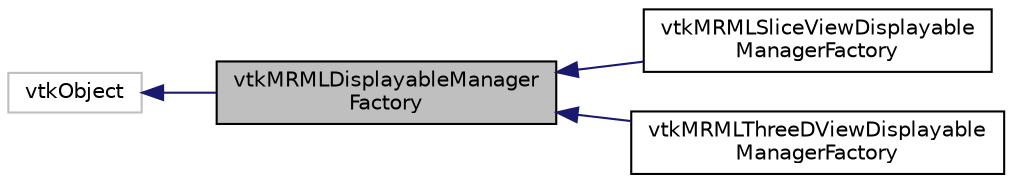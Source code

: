 digraph "vtkMRMLDisplayableManagerFactory"
{
  bgcolor="transparent";
  edge [fontname="Helvetica",fontsize="10",labelfontname="Helvetica",labelfontsize="10"];
  node [fontname="Helvetica",fontsize="10",shape=record];
  rankdir="LR";
  Node0 [label="vtkMRMLDisplayableManager\lFactory",height=0.2,width=0.4,color="black", fillcolor="grey75", style="filled", fontcolor="black"];
  Node1 -> Node0 [dir="back",color="midnightblue",fontsize="10",style="solid",fontname="Helvetica"];
  Node1 [label="vtkObject",height=0.2,width=0.4,color="grey75"];
  Node0 -> Node2 [dir="back",color="midnightblue",fontsize="10",style="solid",fontname="Helvetica"];
  Node2 [label="vtkMRMLSliceViewDisplayable\lManagerFactory",height=0.2,width=0.4,color="black",URL="$classvtkMRMLSliceViewDisplayableManagerFactory.html",tooltip="Factory where displayable manager are registered. "];
  Node0 -> Node3 [dir="back",color="midnightblue",fontsize="10",style="solid",fontname="Helvetica"];
  Node3 [label="vtkMRMLThreeDViewDisplayable\lManagerFactory",height=0.2,width=0.4,color="black",URL="$classvtkMRMLThreeDViewDisplayableManagerFactory.html",tooltip="Factory where displayable manager classes are registered. "];
}
